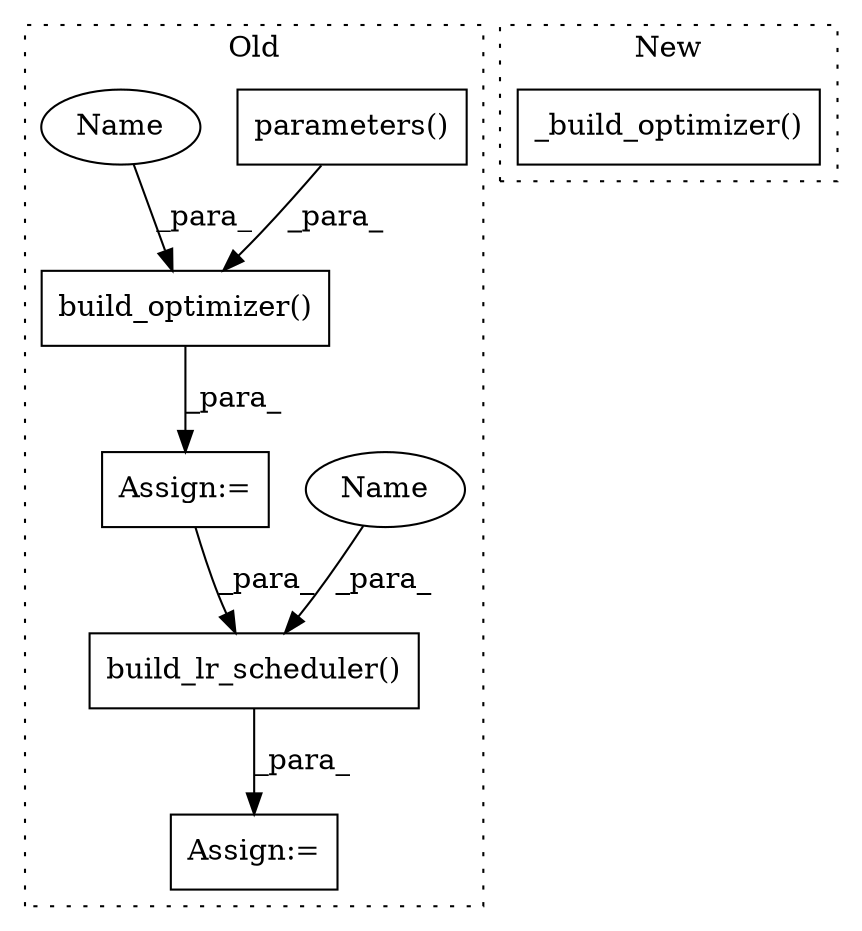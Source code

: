 digraph G {
subgraph cluster0 {
1 [label="parameters()" a="75" s="1299" l="23" shape="box"];
3 [label="build_optimizer()" a="75" s="1266,1322" l="22,1" shape="box"];
4 [label="build_lr_scheduler()" a="75" s="1352,1409" l="32,1" shape="box"];
5 [label="Assign:=" a="68" s="1263" l="3" shape="box"];
6 [label="Assign:=" a="68" s="1349" l="3" shape="box"];
7 [label="Name" a="87" s="1384" l="9" shape="ellipse"];
8 [label="Name" a="87" s="1288" l="9" shape="ellipse"];
label = "Old";
style="dotted";
}
subgraph cluster1 {
2 [label="_build_optimizer()" a="75" s="1225" l="23" shape="box"];
label = "New";
style="dotted";
}
1 -> 3 [label="_para_"];
3 -> 5 [label="_para_"];
4 -> 6 [label="_para_"];
5 -> 4 [label="_para_"];
7 -> 4 [label="_para_"];
8 -> 3 [label="_para_"];
}